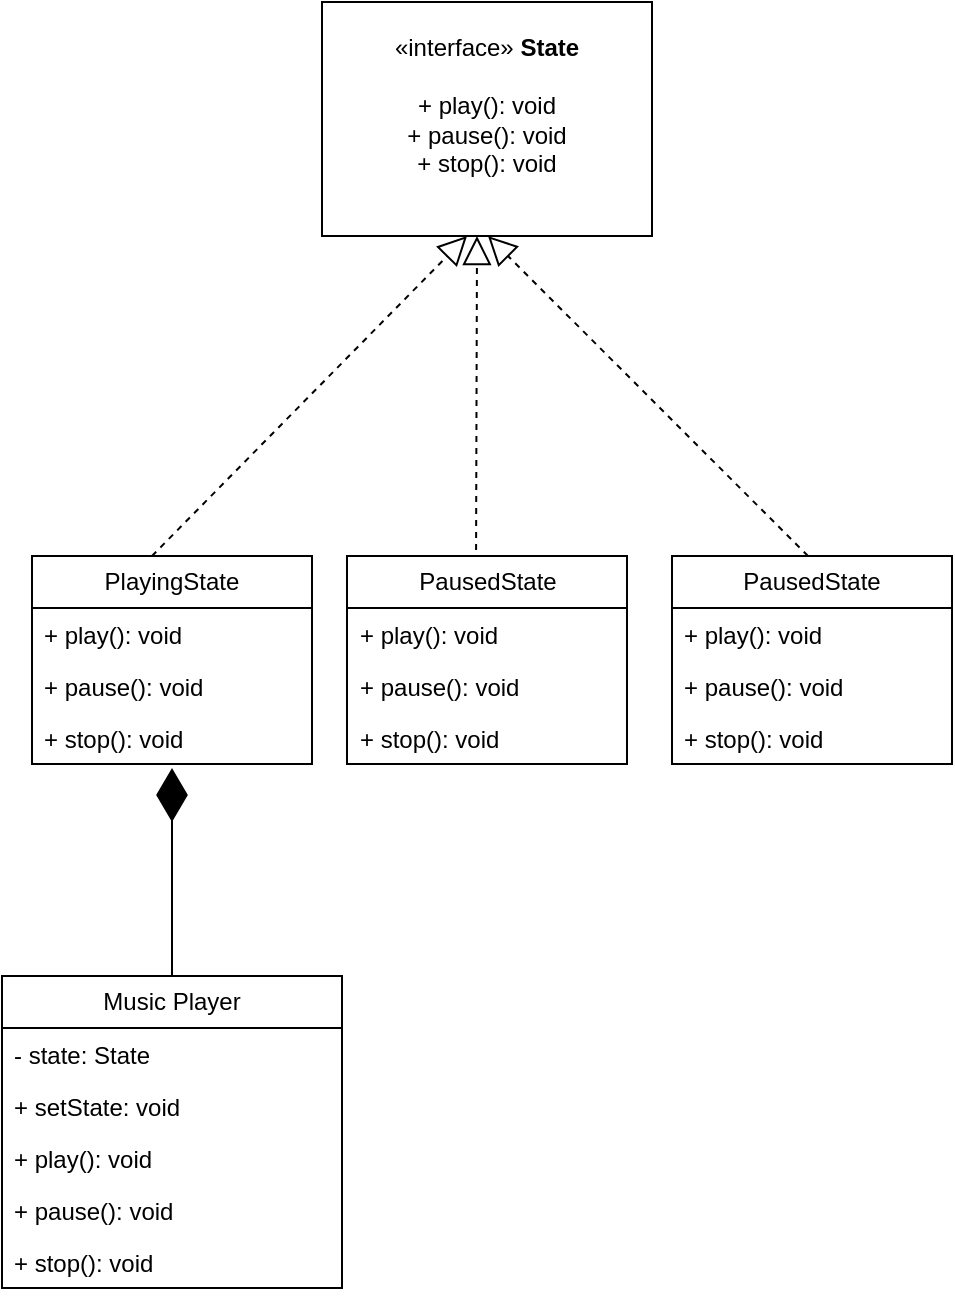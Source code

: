 <mxfile version="27.1.4">
  <diagram name="Page-1" id="6c5iizN9KlD1_ksJfFWO">
    <mxGraphModel dx="1425" dy="801" grid="1" gridSize="10" guides="1" tooltips="1" connect="1" arrows="1" fold="1" page="1" pageScale="1" pageWidth="850" pageHeight="1100" math="0" shadow="0">
      <root>
        <mxCell id="0" />
        <mxCell id="1" parent="0" />
        <mxCell id="wJsRKXy_YkQyvDVTSyOF-2" value="Music Player" style="swimlane;fontStyle=0;childLayout=stackLayout;horizontal=1;startSize=26;fillColor=none;horizontalStack=0;resizeParent=1;resizeParentMax=0;resizeLast=0;collapsible=1;marginBottom=0;whiteSpace=wrap;html=1;" parent="1" vertex="1">
          <mxGeometry x="145" y="590" width="170" height="156" as="geometry">
            <mxRectangle x="50" y="120" width="110" height="30" as="alternateBounds" />
          </mxGeometry>
        </mxCell>
        <mxCell id="wJsRKXy_YkQyvDVTSyOF-3" value="- state: State" style="text;strokeColor=none;fillColor=none;align=left;verticalAlign=top;spacingLeft=4;spacingRight=4;overflow=hidden;rotatable=0;points=[[0,0.5],[1,0.5]];portConstraint=eastwest;whiteSpace=wrap;html=1;" parent="wJsRKXy_YkQyvDVTSyOF-2" vertex="1">
          <mxGeometry y="26" width="170" height="26" as="geometry" />
        </mxCell>
        <mxCell id="wJsRKXy_YkQyvDVTSyOF-4" value="+ setState: void" style="text;strokeColor=none;fillColor=none;align=left;verticalAlign=top;spacingLeft=4;spacingRight=4;overflow=hidden;rotatable=0;points=[[0,0.5],[1,0.5]];portConstraint=eastwest;whiteSpace=wrap;html=1;" parent="wJsRKXy_YkQyvDVTSyOF-2" vertex="1">
          <mxGeometry y="52" width="170" height="26" as="geometry" />
        </mxCell>
        <mxCell id="wJsRKXy_YkQyvDVTSyOF-5" value="+ play(): void&lt;div&gt;&lt;br&gt;&lt;/div&gt;" style="text;strokeColor=none;fillColor=none;align=left;verticalAlign=top;spacingLeft=4;spacingRight=4;overflow=hidden;rotatable=0;points=[[0,0.5],[1,0.5]];portConstraint=eastwest;whiteSpace=wrap;html=1;" parent="wJsRKXy_YkQyvDVTSyOF-2" vertex="1">
          <mxGeometry y="78" width="170" height="26" as="geometry" />
        </mxCell>
        <mxCell id="RMaFcl5p5PekUNENTCja-36" value="+ pause(): void&lt;div&gt;&lt;br&gt;&lt;/div&gt;" style="text;strokeColor=none;fillColor=none;align=left;verticalAlign=top;spacingLeft=4;spacingRight=4;overflow=hidden;rotatable=0;points=[[0,0.5],[1,0.5]];portConstraint=eastwest;whiteSpace=wrap;html=1;" vertex="1" parent="wJsRKXy_YkQyvDVTSyOF-2">
          <mxGeometry y="104" width="170" height="26" as="geometry" />
        </mxCell>
        <mxCell id="RMaFcl5p5PekUNENTCja-37" value="+ stop(): void&lt;div&gt;&lt;br&gt;&lt;/div&gt;" style="text;strokeColor=none;fillColor=none;align=left;verticalAlign=top;spacingLeft=4;spacingRight=4;overflow=hidden;rotatable=0;points=[[0,0.5],[1,0.5]];portConstraint=eastwest;whiteSpace=wrap;html=1;" vertex="1" parent="wJsRKXy_YkQyvDVTSyOF-2">
          <mxGeometry y="130" width="170" height="26" as="geometry" />
        </mxCell>
        <mxCell id="RMaFcl5p5PekUNENTCja-9" value="«interface»&amp;nbsp;&lt;b&gt;State&lt;/b&gt;&lt;div&gt;&lt;b&gt;&lt;br&gt;&lt;/b&gt;&lt;/div&gt;&lt;div&gt;+ play(): void&lt;/div&gt;&lt;div&gt;+ pause(): void&lt;/div&gt;&lt;div&gt;+ stop(): void&lt;/div&gt;&lt;div&gt;&lt;b&gt;&lt;br&gt;&lt;/b&gt;&lt;/div&gt;" style="html=1;whiteSpace=wrap;" vertex="1" parent="1">
          <mxGeometry x="305" y="103" width="165" height="117" as="geometry" />
        </mxCell>
        <mxCell id="RMaFcl5p5PekUNENTCja-18" value="" style="endArrow=block;dashed=1;endFill=0;endSize=12;html=1;rounded=0;entryX=0.5;entryY=1;entryDx=0;entryDy=0;exitX=0.5;exitY=0;exitDx=0;exitDy=0;" edge="1" parent="1">
          <mxGeometry width="160" relative="1" as="geometry">
            <mxPoint x="220" y="380" as="sourcePoint" />
            <mxPoint x="377.5" y="220" as="targetPoint" />
          </mxGeometry>
        </mxCell>
        <mxCell id="RMaFcl5p5PekUNENTCja-20" value="PlayingState" style="swimlane;fontStyle=0;childLayout=stackLayout;horizontal=1;startSize=26;fillColor=none;horizontalStack=0;resizeParent=1;resizeParentMax=0;resizeLast=0;collapsible=1;marginBottom=0;whiteSpace=wrap;html=1;" vertex="1" parent="1">
          <mxGeometry x="160" y="380" width="140" height="104" as="geometry" />
        </mxCell>
        <mxCell id="RMaFcl5p5PekUNENTCja-21" value="+ play(): void" style="text;strokeColor=none;fillColor=none;align=left;verticalAlign=top;spacingLeft=4;spacingRight=4;overflow=hidden;rotatable=0;points=[[0,0.5],[1,0.5]];portConstraint=eastwest;whiteSpace=wrap;html=1;" vertex="1" parent="RMaFcl5p5PekUNENTCja-20">
          <mxGeometry y="26" width="140" height="26" as="geometry" />
        </mxCell>
        <mxCell id="RMaFcl5p5PekUNENTCja-22" value="+ pause(): void" style="text;strokeColor=none;fillColor=none;align=left;verticalAlign=top;spacingLeft=4;spacingRight=4;overflow=hidden;rotatable=0;points=[[0,0.5],[1,0.5]];portConstraint=eastwest;whiteSpace=wrap;html=1;" vertex="1" parent="RMaFcl5p5PekUNENTCja-20">
          <mxGeometry y="52" width="140" height="26" as="geometry" />
        </mxCell>
        <mxCell id="RMaFcl5p5PekUNENTCja-23" value="+ stop(): void" style="text;strokeColor=none;fillColor=none;align=left;verticalAlign=top;spacingLeft=4;spacingRight=4;overflow=hidden;rotatable=0;points=[[0,0.5],[1,0.5]];portConstraint=eastwest;whiteSpace=wrap;html=1;" vertex="1" parent="RMaFcl5p5PekUNENTCja-20">
          <mxGeometry y="78" width="140" height="26" as="geometry" />
        </mxCell>
        <mxCell id="RMaFcl5p5PekUNENTCja-24" value="PausedState" style="swimlane;fontStyle=0;childLayout=stackLayout;horizontal=1;startSize=26;fillColor=none;horizontalStack=0;resizeParent=1;resizeParentMax=0;resizeLast=0;collapsible=1;marginBottom=0;whiteSpace=wrap;html=1;" vertex="1" parent="1">
          <mxGeometry x="317.5" y="380" width="140" height="104" as="geometry" />
        </mxCell>
        <mxCell id="RMaFcl5p5PekUNENTCja-25" value="+ play(): void" style="text;strokeColor=none;fillColor=none;align=left;verticalAlign=top;spacingLeft=4;spacingRight=4;overflow=hidden;rotatable=0;points=[[0,0.5],[1,0.5]];portConstraint=eastwest;whiteSpace=wrap;html=1;" vertex="1" parent="RMaFcl5p5PekUNENTCja-24">
          <mxGeometry y="26" width="140" height="26" as="geometry" />
        </mxCell>
        <mxCell id="RMaFcl5p5PekUNENTCja-26" value="+ pause(): void" style="text;strokeColor=none;fillColor=none;align=left;verticalAlign=top;spacingLeft=4;spacingRight=4;overflow=hidden;rotatable=0;points=[[0,0.5],[1,0.5]];portConstraint=eastwest;whiteSpace=wrap;html=1;" vertex="1" parent="RMaFcl5p5PekUNENTCja-24">
          <mxGeometry y="52" width="140" height="26" as="geometry" />
        </mxCell>
        <mxCell id="RMaFcl5p5PekUNENTCja-27" value="+ stop(): void" style="text;strokeColor=none;fillColor=none;align=left;verticalAlign=top;spacingLeft=4;spacingRight=4;overflow=hidden;rotatable=0;points=[[0,0.5],[1,0.5]];portConstraint=eastwest;whiteSpace=wrap;html=1;" vertex="1" parent="RMaFcl5p5PekUNENTCja-24">
          <mxGeometry y="78" width="140" height="26" as="geometry" />
        </mxCell>
        <mxCell id="RMaFcl5p5PekUNENTCja-28" value="" style="endArrow=block;dashed=1;endFill=0;endSize=12;html=1;rounded=0;exitX=0.461;exitY=-0.029;exitDx=0;exitDy=0;exitPerimeter=0;" edge="1" parent="1" source="RMaFcl5p5PekUNENTCja-24">
          <mxGeometry width="160" relative="1" as="geometry">
            <mxPoint x="380" y="400" as="sourcePoint" />
            <mxPoint x="382.5" y="220" as="targetPoint" />
          </mxGeometry>
        </mxCell>
        <mxCell id="RMaFcl5p5PekUNENTCja-30" value="PausedState" style="swimlane;fontStyle=0;childLayout=stackLayout;horizontal=1;startSize=26;fillColor=none;horizontalStack=0;resizeParent=1;resizeParentMax=0;resizeLast=0;collapsible=1;marginBottom=0;whiteSpace=wrap;html=1;" vertex="1" parent="1">
          <mxGeometry x="480" y="380" width="140" height="104" as="geometry" />
        </mxCell>
        <mxCell id="RMaFcl5p5PekUNENTCja-31" value="+ play(): void" style="text;strokeColor=none;fillColor=none;align=left;verticalAlign=top;spacingLeft=4;spacingRight=4;overflow=hidden;rotatable=0;points=[[0,0.5],[1,0.5]];portConstraint=eastwest;whiteSpace=wrap;html=1;" vertex="1" parent="RMaFcl5p5PekUNENTCja-30">
          <mxGeometry y="26" width="140" height="26" as="geometry" />
        </mxCell>
        <mxCell id="RMaFcl5p5PekUNENTCja-32" value="+ pause(): void" style="text;strokeColor=none;fillColor=none;align=left;verticalAlign=top;spacingLeft=4;spacingRight=4;overflow=hidden;rotatable=0;points=[[0,0.5],[1,0.5]];portConstraint=eastwest;whiteSpace=wrap;html=1;" vertex="1" parent="RMaFcl5p5PekUNENTCja-30">
          <mxGeometry y="52" width="140" height="26" as="geometry" />
        </mxCell>
        <mxCell id="RMaFcl5p5PekUNENTCja-33" value="+ stop(): void" style="text;strokeColor=none;fillColor=none;align=left;verticalAlign=top;spacingLeft=4;spacingRight=4;overflow=hidden;rotatable=0;points=[[0,0.5],[1,0.5]];portConstraint=eastwest;whiteSpace=wrap;html=1;" vertex="1" parent="RMaFcl5p5PekUNENTCja-30">
          <mxGeometry y="78" width="140" height="26" as="geometry" />
        </mxCell>
        <mxCell id="RMaFcl5p5PekUNENTCja-34" value="" style="endArrow=block;dashed=1;endFill=0;endSize=12;html=1;rounded=0;exitX=0.5;exitY=0;exitDx=0;exitDy=0;" edge="1" parent="1">
          <mxGeometry width="160" relative="1" as="geometry">
            <mxPoint x="548" y="380" as="sourcePoint" />
            <mxPoint x="388" y="220" as="targetPoint" />
          </mxGeometry>
        </mxCell>
        <mxCell id="RMaFcl5p5PekUNENTCja-35" value="" style="endArrow=diamondThin;endFill=1;endSize=24;html=1;rounded=0;entryX=0.5;entryY=1.077;entryDx=0;entryDy=0;entryPerimeter=0;" edge="1" parent="1" source="wJsRKXy_YkQyvDVTSyOF-2" target="RMaFcl5p5PekUNENTCja-23">
          <mxGeometry width="160" relative="1" as="geometry">
            <mxPoint x="150" y="540" as="sourcePoint" />
            <mxPoint x="310" y="540" as="targetPoint" />
          </mxGeometry>
        </mxCell>
      </root>
    </mxGraphModel>
  </diagram>
</mxfile>
